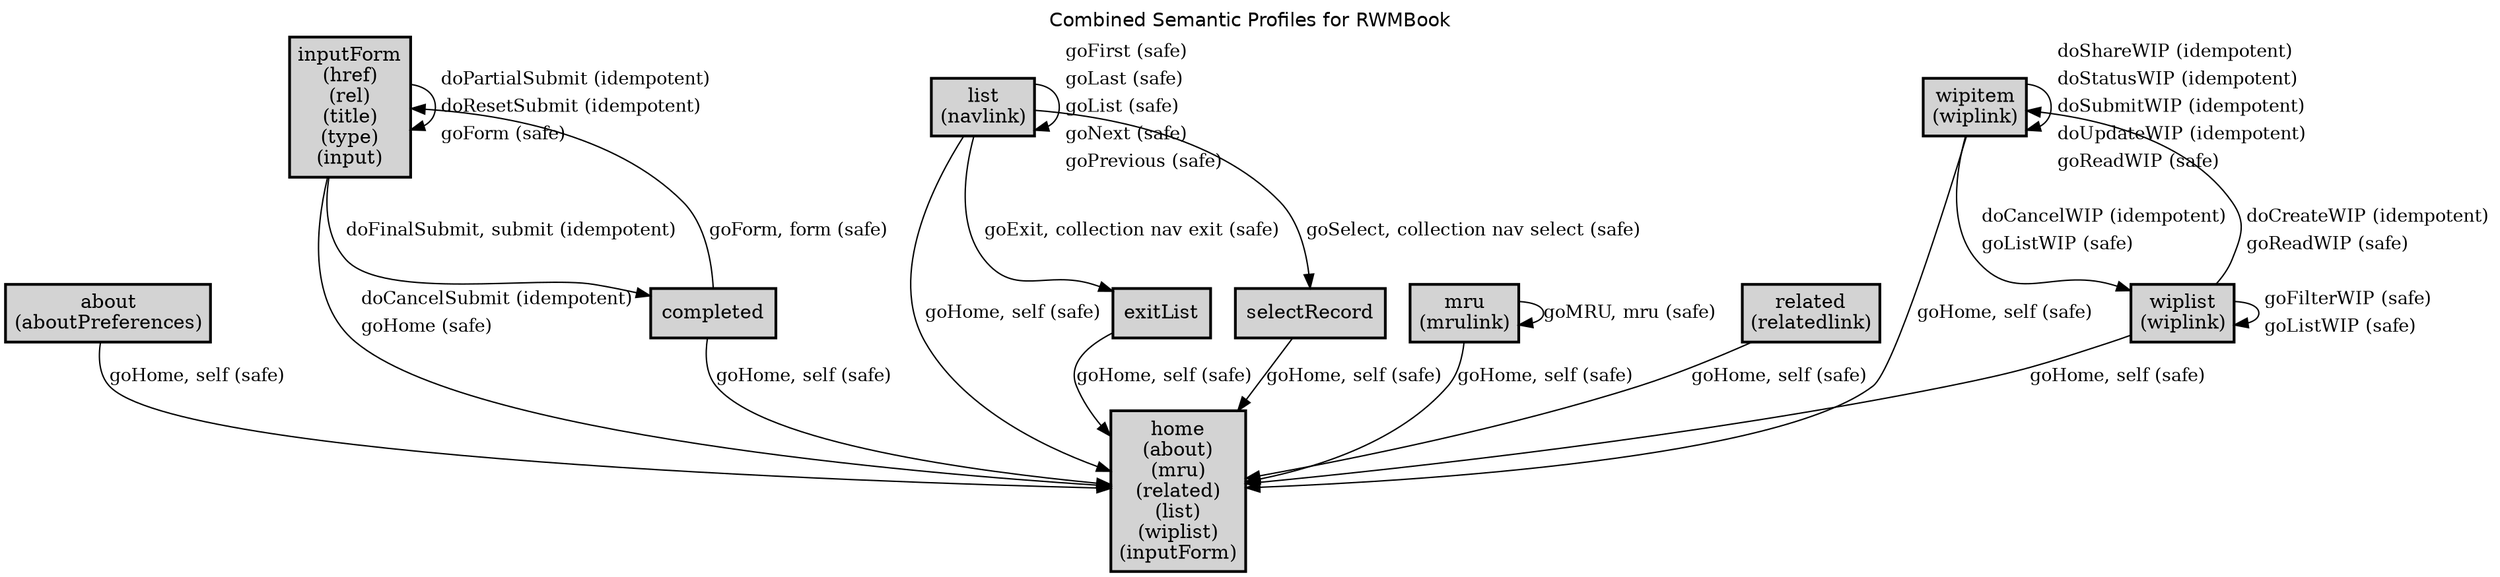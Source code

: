 digraph application_state_diagram {
  graph [
    labelloc="t";
    fontname="Helvetica"
    label="Combined Semantic Profiles for RWMBook";
    URL="index.html" target="_parent"
  ];
  node [shape = box, style = "bold,filled" fillcolor="lightgray"];

    about [margin=0.02, label=<<table cellspacing="0" cellpadding="5" border="0"><tr><td>about<br />(aboutPreferences)<br /></td></tr></table>>,shape=box URL="docs/semantic.about.html" target="_parent"]
    home [margin=0.02, label=<<table cellspacing="0" cellpadding="5" border="0"><tr><td>home<br />(about)<br />(mru)<br />(related)<br />(list)<br />(wiplist)<br />(inputForm)<br /></td></tr></table>>,shape=box URL="docs/semantic.home.html" target="_parent"]
    inputForm [margin=0.02, label=<<table cellspacing="0" cellpadding="5" border="0"><tr><td>inputForm<br />(href)<br />(rel)<br />(title)<br />(type)<br />(input)<br /></td></tr></table>>,shape=box URL="docs/semantic.inputForm.html" target="_parent"]
    list [margin=0.02, label=<<table cellspacing="0" cellpadding="5" border="0"><tr><td>list<br />(navlink)<br /></td></tr></table>>,shape=box URL="docs/semantic.list.html" target="_parent"]
    mru [margin=0.02, label=<<table cellspacing="0" cellpadding="5" border="0"><tr><td>mru<br />(mrulink)<br /></td></tr></table>>,shape=box URL="docs/semantic.mru.html" target="_parent"]
    related [margin=0.02, label=<<table cellspacing="0" cellpadding="5" border="0"><tr><td>related<br />(relatedlink)<br /></td></tr></table>>,shape=box URL="docs/semantic.related.html" target="_parent"]
    wipitem [margin=0.02, label=<<table cellspacing="0" cellpadding="5" border="0"><tr><td>wipitem<br />(wiplink)<br /></td></tr></table>>,shape=box URL="docs/semantic.wipitem.html" target="_parent"]
    wiplist [margin=0.02, label=<<table cellspacing="0" cellpadding="5" border="0"><tr><td>wiplist<br />(wiplink)<br /></td></tr></table>>,shape=box URL="docs/semantic.wiplist.html" target="_parent"]

    about -> home [label = <goHome, self (safe)> URL="docs/safe.goHome.html" target="_parent" fontsize=13];
    completed -> home [label = <goHome, self (safe)> URL="docs/safe.goHome.html" target="_parent" fontsize=13];
    completed -> inputForm [label = <goForm, form (safe)> URL="docs/safe.goForm.html" target="_parent" fontsize=13];
    exitList -> home [label = <goHome, self (safe)> URL="docs/safe.goHome.html" target="_parent" fontsize=13];
    inputForm -> completed [label = <doFinalSubmit, submit (idempotent)> URL="docs/idempotent.doFinalSubmit.html" target="_parent" fontsize=13];
    inputForm -> home [label=<<table  border="0"><tr><td align="left" href="docs/idempotent.doCancelSubmit.html">doCancelSubmit (idempotent)</td></tr><tr><td align="left" href="docs/safe.goHome.html">goHome (safe)</td></tr></table>> fontsize=13];
    inputForm -> inputForm [label=<<table  border="0"><tr><td align="left" href="docs/idempotent.doPartialSubmit.html">doPartialSubmit (idempotent)</td></tr><tr><td align="left" href="docs/idempotent.doResetSubmit.html">doResetSubmit (idempotent)</td></tr><tr><td align="left" href="docs/safe.goForm.html">goForm (safe)</td></tr></table>> fontsize=13];
    list -> exitList [label = <goExit, collection nav exit (safe)> URL="docs/safe.goExit.html" target="_parent" fontsize=13];
    list -> home [label = <goHome, self (safe)> URL="docs/safe.goHome.html" target="_parent" fontsize=13];
    list -> list [label=<<table  border="0"><tr><td align="left" href="docs/safe.goFirst.html">goFirst (safe)</td></tr><tr><td align="left" href="docs/safe.goLast.html">goLast (safe)</td></tr><tr><td align="left" href="docs/safe.goList.html">goList (safe)</td></tr><tr><td align="left" href="docs/safe.goNext.html">goNext (safe)</td></tr><tr><td align="left" href="docs/safe.goPrevious.html">goPrevious (safe)</td></tr></table>> fontsize=13];
    list -> selectRecord [label = <goSelect, collection nav select (safe)> URL="docs/safe.goSelect.html" target="_parent" fontsize=13];
    mru -> home [label = <goHome, self (safe)> URL="docs/safe.goHome.html" target="_parent" fontsize=13];
    mru -> mru [label = <goMRU, mru (safe)> URL="docs/safe.goMRU.html" target="_parent" fontsize=13];
    related -> home [label = <goHome, self (safe)> URL="docs/safe.goHome.html" target="_parent" fontsize=13];
    selectRecord -> home [label = <goHome, self (safe)> URL="docs/safe.goHome.html" target="_parent" fontsize=13];
    wipitem -> home [label = <goHome, self (safe)> URL="docs/safe.goHome.html" target="_parent" fontsize=13];
    wipitem -> wipitem [label=<<table  border="0"><tr><td align="left" href="docs/idempotent.doShareWIP.html">doShareWIP (idempotent)</td></tr><tr><td align="left" href="docs/idempotent.doStatusWIP.html">doStatusWIP (idempotent)</td></tr><tr><td align="left" href="docs/idempotent.doSubmitWIP.html">doSubmitWIP (idempotent)</td></tr><tr><td align="left" href="docs/idempotent.doUpdateWIP.html">doUpdateWIP (idempotent)</td></tr><tr><td align="left" href="docs/safe.goReadWIP.html">goReadWIP (safe)</td></tr></table>> fontsize=13];
    wipitem -> wiplist [label=<<table  border="0"><tr><td align="left" href="docs/idempotent.doCancelWIP.html">doCancelWIP (idempotent)</td></tr><tr><td align="left" href="docs/safe.goListWIP.html">goListWIP (safe)</td></tr></table>> fontsize=13];
    wiplist -> home [label = <goHome, self (safe)> URL="docs/safe.goHome.html" target="_parent" fontsize=13];
    wiplist -> wipitem [label=<<table  border="0"><tr><td align="left" href="docs/idempotent.doCreateWIP.html">doCreateWIP (idempotent)</td></tr><tr><td align="left" href="docs/safe.goReadWIP.html">goReadWIP (safe)</td></tr></table>> fontsize=13];
    wiplist -> wiplist [label=<<table  border="0"><tr><td align="left" href="docs/safe.goFilterWIP.html">goFilterWIP (safe)</td></tr><tr><td align="left" href="docs/safe.goListWIP.html">goListWIP (safe)</td></tr></table>> fontsize=13];

    completed [label = <completed> URL="docs/semantic.completed.html" target="_parent"]
    exitList [label = <exitList> URL="docs/semantic.exitList.html" target="_parent"]
    selectRecord [label = <selectRecord> URL="docs/semantic.selectRecord.html" target="_parent"]

}